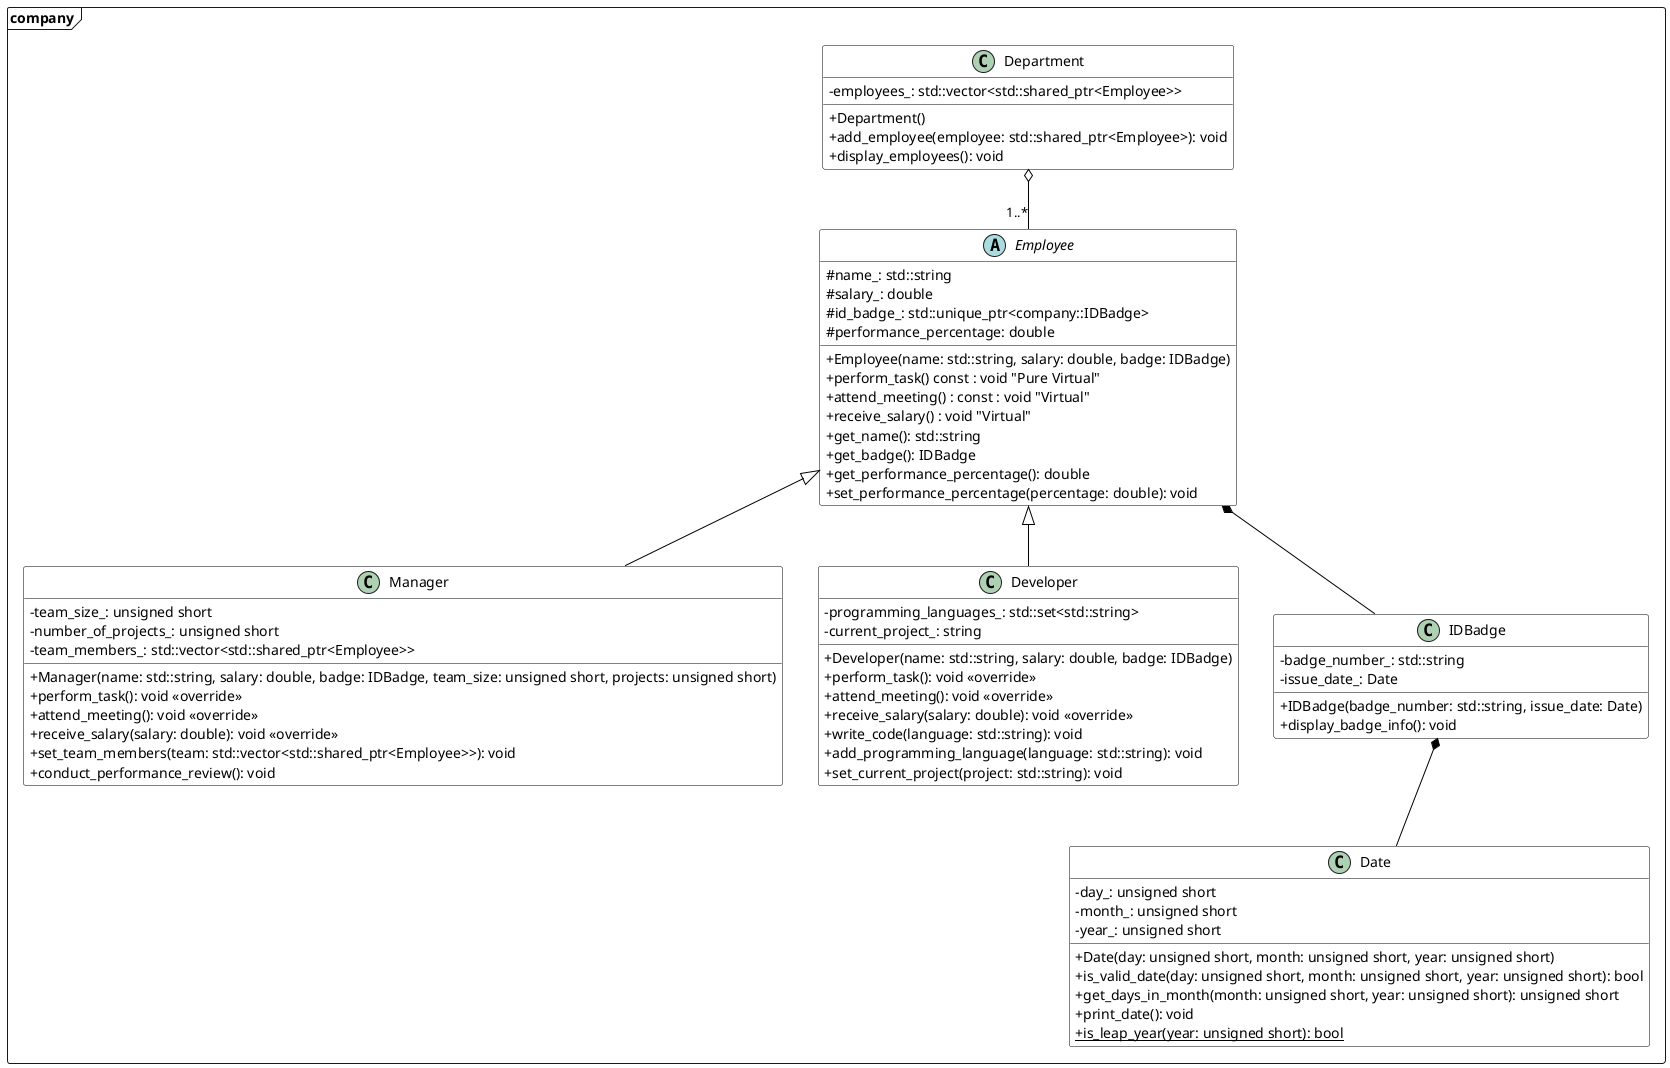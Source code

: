 @startuml "Company"

skinparam classAttributeIconSize 0
skinparam class {
    BackgroundColor White
    ArrowColor Black
    BorderColor Black
}

Package company <<Frame>>{
' Abstract base class for all employees
abstract class Employee{
    # name_: std::string
    # salary_: double
    # id_badge_: std::unique_ptr<company::IDBadge>
    # performance_percentage: double
    + Employee(name: std::string, salary: double, badge: IDBadge)
    + perform_task() const : void "Pure Virtual"
    + attend_meeting() : const : void "Virtual"
    + receive_salary() : void "Virtual"
    + get_name(): std::string
    + get_badge(): IDBadge
    + get_performance_percentage(): double
    + set_performance_percentage(percentage: double): void
    
}

' Derived class for managers
class Manager{
    - team_size_: unsigned short
    - number_of_projects_: unsigned short
    - team_members_: std::vector<std::shared_ptr<Employee>>
    + Manager(name: std::string, salary: double, badge: IDBadge, team_size: unsigned short, projects: unsigned short)
    + perform_task(): void <<override>>
    + attend_meeting(): void <<override>>
    + receive_salary(salary: double): void <<override>>
    + set_team_members(team: std::vector<std::shared_ptr<Employee>>): void
    + conduct_performance_review(): void
}

' Derived class for developers
class Developer {
    - programming_languages_: std::set<std::string> 
    - current_project_: string
    + Developer(name: std::string, salary: double, badge: IDBadge)
    + perform_task(): void <<override>>
    + attend_meeting(): void <<override>>
    + receive_salary(salary: double): void <<override>>
    + write_code(language: std::string): void
    + add_programming_language(language: std::string): void
    + set_current_project(project: std::string): void
}

 ' Represents employee identification badges
class IDBadge {
    - badge_number_: std::string
    - issue_date_: Date
    + IDBadge(badge_number: std::string, issue_date: Date)
    + display_badge_info(): void
}

' Class for date management
class Date {
    - day_: unsigned short
    - month_: unsigned short
    - year_: unsigned short
    + Date(day: unsigned short, month: unsigned short, year: unsigned short)
    + is_valid_date(day: unsigned short, month: unsigned short, year: unsigned short): bool
    + get_days_in_month(month: unsigned short, year: unsigned short): unsigned short
    + print_date(): void
    + {static} is_leap_year(year: unsigned short): bool
}

class Department {
    - employees_: std::vector<std::shared_ptr<Employee>>
    + Department()
    + add_employee(employee: std::shared_ptr<Employee>): void
    + display_employees(): void

}

'Inheritance: Manager and Developer inherit from Employee
Employee <|-- Developer
Employee <|-- Manager

'Composition: Employee has an IDBadge, which has a Date
Employee *-- IDBadge
IDBadge *-- Date

'Aggregation: Department aggregates multiple Employee objects
Department o-- "1..*" Employee 


}